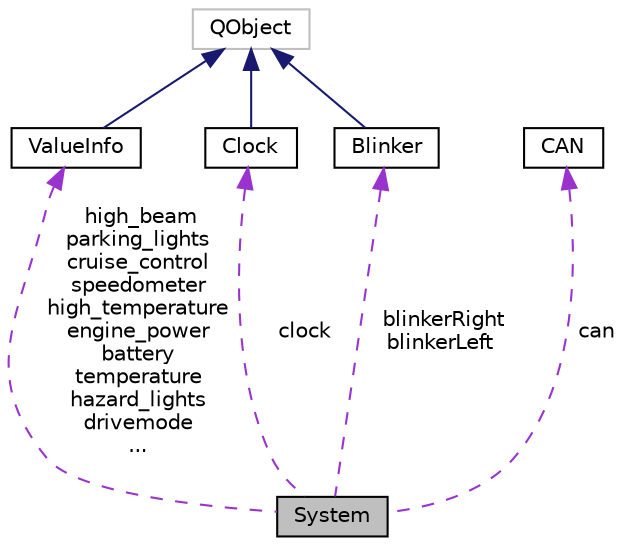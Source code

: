 digraph "System"
{
 // LATEX_PDF_SIZE
  edge [fontname="Helvetica",fontsize="10",labelfontname="Helvetica",labelfontsize="10"];
  node [fontname="Helvetica",fontsize="10",shape=record];
  Node1 [label="System",height=0.2,width=0.4,color="black", fillcolor="grey75", style="filled", fontcolor="black",tooltip=" "];
  Node2 -> Node1 [dir="back",color="darkorchid3",fontsize="10",style="dashed",label=" high_beam\nparking_lights\ncruise_control\nspeedometer\nhigh_temperature\nengine_power\nbattery\ntemperature\nhazard_lights\ndrivemode\n..." ,fontname="Helvetica"];
  Node2 [label="ValueInfo",height=0.2,width=0.4,color="black", fillcolor="white", style="filled",URL="$classValueInfo.html",tooltip=" "];
  Node3 -> Node2 [dir="back",color="midnightblue",fontsize="10",style="solid",fontname="Helvetica"];
  Node3 [label="QObject",height=0.2,width=0.4,color="grey75", fillcolor="white", style="filled",tooltip=" "];
  Node4 -> Node1 [dir="back",color="darkorchid3",fontsize="10",style="dashed",label=" clock" ,fontname="Helvetica"];
  Node4 [label="Clock",height=0.2,width=0.4,color="black", fillcolor="white", style="filled",URL="$classClock.html",tooltip=" "];
  Node3 -> Node4 [dir="back",color="midnightblue",fontsize="10",style="solid",fontname="Helvetica"];
  Node5 -> Node1 [dir="back",color="darkorchid3",fontsize="10",style="dashed",label=" can" ,fontname="Helvetica"];
  Node5 [label="CAN",height=0.2,width=0.4,color="black", fillcolor="white", style="filled",URL="$classCAN.html",tooltip=" "];
  Node6 -> Node1 [dir="back",color="darkorchid3",fontsize="10",style="dashed",label=" blinkerRight\nblinkerLeft" ,fontname="Helvetica"];
  Node6 [label="Blinker",height=0.2,width=0.4,color="black", fillcolor="white", style="filled",URL="$classBlinker.html",tooltip="Klasa odpowiedzialna za miganie/stan kierunkowskazów."];
  Node3 -> Node6 [dir="back",color="midnightblue",fontsize="10",style="solid",fontname="Helvetica"];
}
